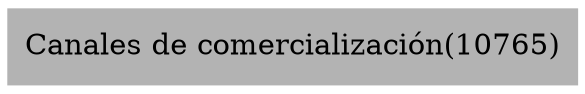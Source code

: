 digraph G{node[shape=record, style=filled, color = Gray70];
node10765[label = "<f0>Canales de comercialización(10765)"];
}